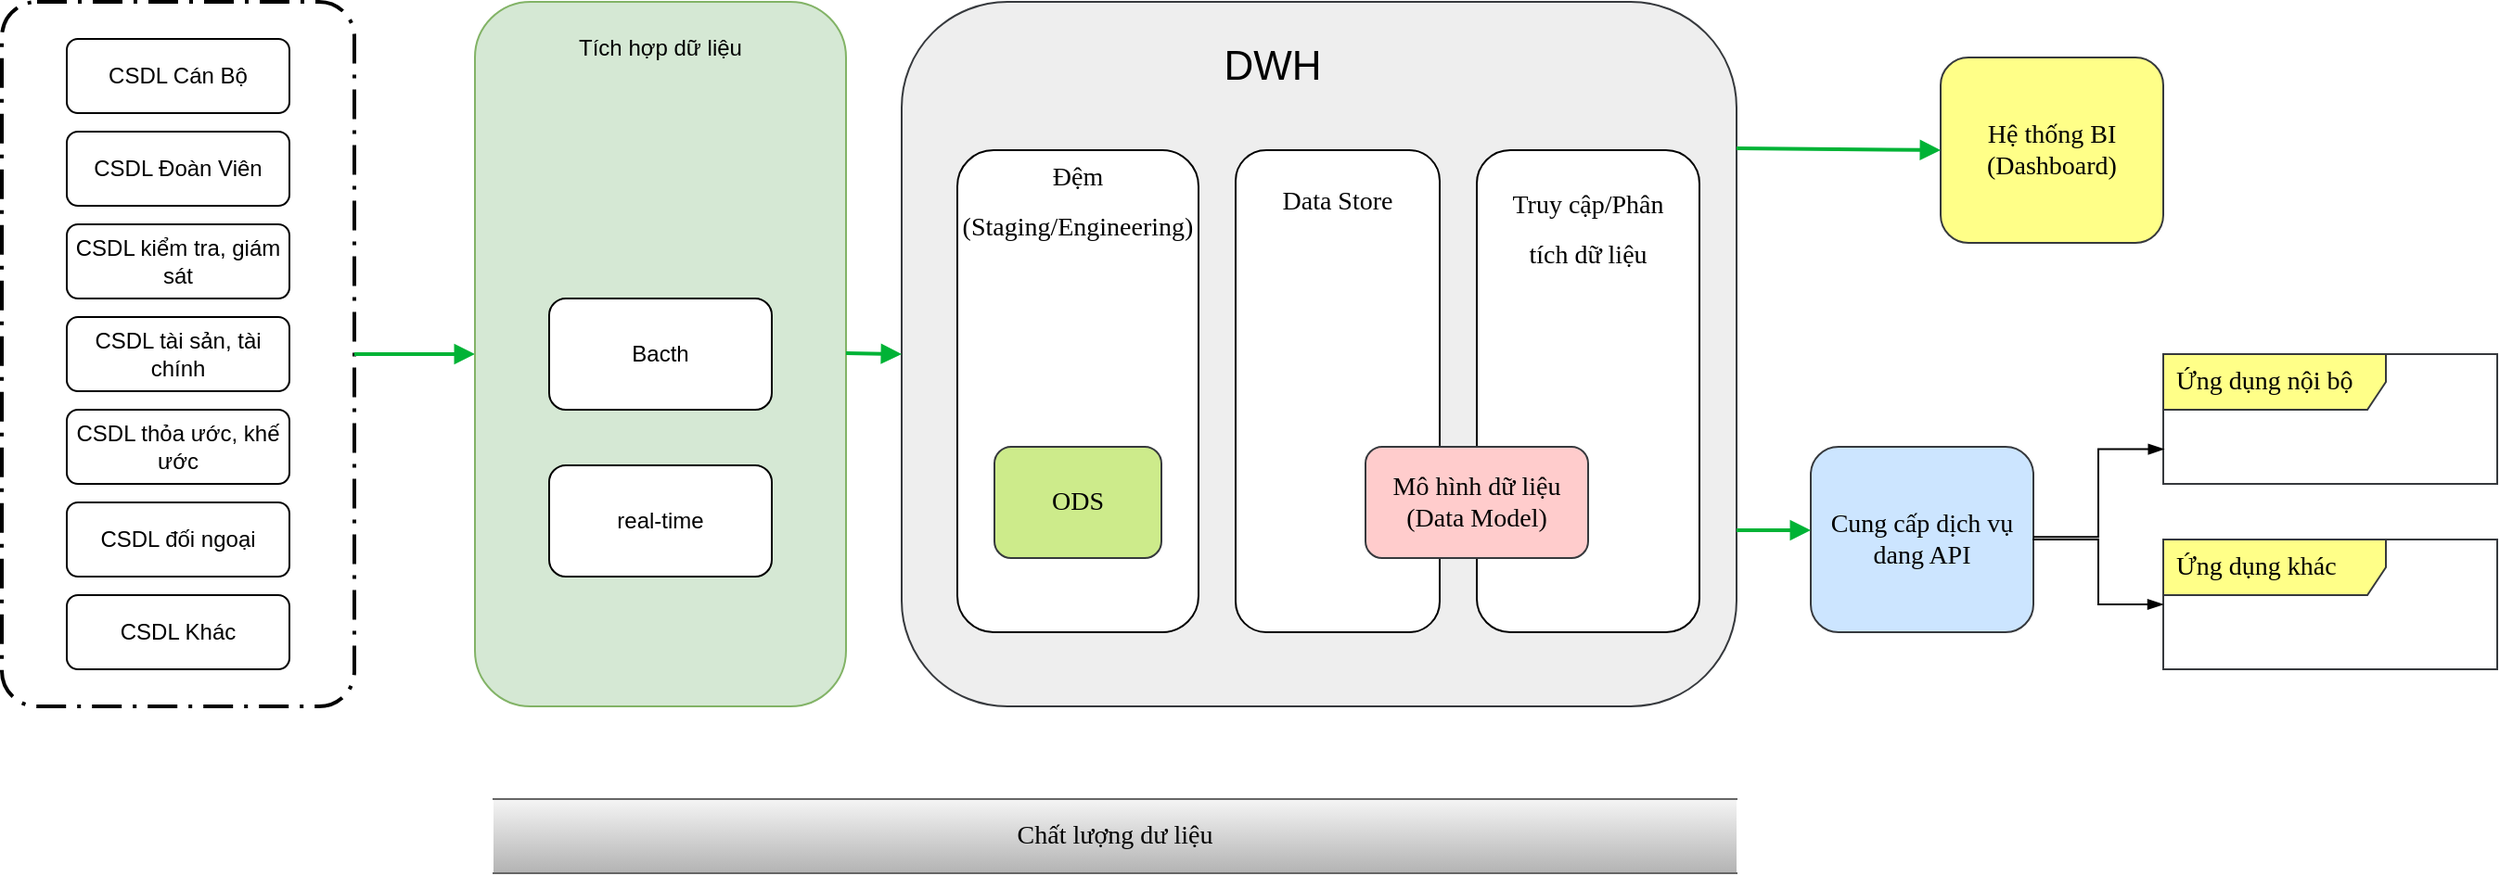 <mxfile version="17.4.1" type="github">
  <diagram id="6oYB8ZV8PaiqR3EdmOuZ" name="Page-1">
    <mxGraphModel dx="1483" dy="781" grid="1" gridSize="10" guides="1" tooltips="1" connect="1" arrows="1" fold="1" page="1" pageScale="1" pageWidth="850" pageHeight="1100" math="0" shadow="0">
      <root>
        <mxCell id="0" />
        <mxCell id="1" parent="0" />
        <mxCell id="sHoyXKJvxX7CLdXnehRB-6" value="CSDL Cán Bộ" style="rounded=1;whiteSpace=wrap;html=1;" vertex="1" parent="1">
          <mxGeometry x="70" y="300" width="120" height="40" as="geometry" />
        </mxCell>
        <mxCell id="sHoyXKJvxX7CLdXnehRB-7" value="CSDL Đoàn Viên" style="rounded=1;whiteSpace=wrap;html=1;" vertex="1" parent="1">
          <mxGeometry x="70" y="350" width="120" height="40" as="geometry" />
        </mxCell>
        <mxCell id="sHoyXKJvxX7CLdXnehRB-8" value="CSDL kiểm tra, giám sát" style="rounded=1;whiteSpace=wrap;html=1;" vertex="1" parent="1">
          <mxGeometry x="70" y="400" width="120" height="40" as="geometry" />
        </mxCell>
        <mxCell id="sHoyXKJvxX7CLdXnehRB-9" value="CSDL tài sản, tài chính" style="rounded=1;whiteSpace=wrap;html=1;" vertex="1" parent="1">
          <mxGeometry x="70" y="450" width="120" height="40" as="geometry" />
        </mxCell>
        <mxCell id="sHoyXKJvxX7CLdXnehRB-10" value="CSDL thỏa ước, khế ước" style="rounded=1;whiteSpace=wrap;html=1;" vertex="1" parent="1">
          <mxGeometry x="70" y="500" width="120" height="40" as="geometry" />
        </mxCell>
        <mxCell id="sHoyXKJvxX7CLdXnehRB-11" value="CSDL đối ngoại" style="rounded=1;whiteSpace=wrap;html=1;" vertex="1" parent="1">
          <mxGeometry x="70" y="550" width="120" height="40" as="geometry" />
        </mxCell>
        <mxCell id="sHoyXKJvxX7CLdXnehRB-12" value="CSDL Khác" style="rounded=1;whiteSpace=wrap;html=1;" vertex="1" parent="1">
          <mxGeometry x="70" y="600" width="120" height="40" as="geometry" />
        </mxCell>
        <mxCell id="sHoyXKJvxX7CLdXnehRB-15" value="" style="points=[[0.25,0,0],[0.5,0,0],[0.75,0,0],[1,0.25,0],[1,0.5,0],[1,0.75,0],[0.75,1,0],[0.5,1,0],[0.25,1,0],[0,0.75,0],[0,0.5,0],[0,0.25,0]];rounded=1;arcSize=10;dashed=1;strokeColor=#000000;fillColor=none;gradientColor=none;dashPattern=8 3 1 3;strokeWidth=2;" vertex="1" parent="1">
          <mxGeometry x="35" y="280" width="190" height="380" as="geometry" />
        </mxCell>
        <mxCell id="sHoyXKJvxX7CLdXnehRB-19" value="" style="edgeStyle=none;rounded=0;html=1;jettySize=auto;orthogonalLoop=1;strokeColor=#00B336;strokeWidth=2;fontColor=#000000;jumpStyle=none;endArrow=block;endFill=1;startArrow=none;" edge="1" parent="1" source="sHoyXKJvxX7CLdXnehRB-15">
          <mxGeometry width="100" relative="1" as="geometry">
            <mxPoint x="225" y="470" as="sourcePoint" />
            <mxPoint x="290" y="470" as="targetPoint" />
          </mxGeometry>
        </mxCell>
        <mxCell id="sHoyXKJvxX7CLdXnehRB-22" value="" style="rounded=1;whiteSpace=wrap;html=1;fillColor=#d5e8d4;strokeColor=#82b366;" vertex="1" parent="1">
          <mxGeometry x="290" y="280" width="200" height="380" as="geometry" />
        </mxCell>
        <mxCell id="sHoyXKJvxX7CLdXnehRB-24" value="Tích hợp dữ liệu" style="text;html=1;strokeColor=none;fillColor=none;align=center;verticalAlign=middle;whiteSpace=wrap;rounded=0;" vertex="1" parent="1">
          <mxGeometry x="310" y="290" width="160" height="30" as="geometry" />
        </mxCell>
        <mxCell id="sHoyXKJvxX7CLdXnehRB-25" value="Bacth" style="rounded=1;whiteSpace=wrap;html=1;" vertex="1" parent="1">
          <mxGeometry x="330" y="440" width="120" height="60" as="geometry" />
        </mxCell>
        <mxCell id="sHoyXKJvxX7CLdXnehRB-26" value="real-time" style="rounded=1;whiteSpace=wrap;html=1;" vertex="1" parent="1">
          <mxGeometry x="330" y="530" width="120" height="60" as="geometry" />
        </mxCell>
        <mxCell id="sHoyXKJvxX7CLdXnehRB-27" value="" style="rounded=1;whiteSpace=wrap;html=1;fillColor=#eeeeee;strokeColor=#36393d;" vertex="1" parent="1">
          <mxGeometry x="520" y="280" width="450" height="380" as="geometry" />
        </mxCell>
        <mxCell id="sHoyXKJvxX7CLdXnehRB-28" value="&lt;font style=&quot;font-size: 22px&quot;&gt;DWH&lt;/font&gt;" style="text;html=1;strokeColor=none;fillColor=none;align=center;verticalAlign=middle;whiteSpace=wrap;rounded=0;" vertex="1" parent="1">
          <mxGeometry x="540" y="300" width="360" height="30" as="geometry" />
        </mxCell>
        <mxCell id="sHoyXKJvxX7CLdXnehRB-29" value="" style="edgeStyle=none;rounded=0;html=1;jettySize=auto;orthogonalLoop=1;strokeColor=#00B336;strokeWidth=2;fontColor=#000000;jumpStyle=none;endArrow=block;endFill=1;startArrow=none;" edge="1" parent="1">
          <mxGeometry width="100" relative="1" as="geometry">
            <mxPoint x="490" y="469.5" as="sourcePoint" />
            <mxPoint x="520" y="470" as="targetPoint" />
          </mxGeometry>
        </mxCell>
        <mxCell id="sHoyXKJvxX7CLdXnehRB-30" value="" style="rounded=1;whiteSpace=wrap;html=1;fontSize=22;" vertex="1" parent="1">
          <mxGeometry x="550" y="360" width="130" height="260" as="geometry" />
        </mxCell>
        <mxCell id="sHoyXKJvxX7CLdXnehRB-31" value="&lt;font face=&quot;Times New Roman&quot; style=&quot;font-size: 14px&quot;&gt;Đệm (Staging/Engineering)&lt;/font&gt;" style="text;html=1;strokeColor=none;fillColor=none;align=center;verticalAlign=middle;whiteSpace=wrap;rounded=0;fontSize=22;" vertex="1" parent="1">
          <mxGeometry x="550" y="370" width="130" height="30" as="geometry" />
        </mxCell>
        <mxCell id="sHoyXKJvxX7CLdXnehRB-32" value="ODS" style="rounded=1;whiteSpace=wrap;html=1;fontFamily=Times New Roman;fontSize=14;fillColor=#cdeb8b;strokeColor=#36393d;" vertex="1" parent="1">
          <mxGeometry x="570" y="520" width="90" height="60" as="geometry" />
        </mxCell>
        <mxCell id="sHoyXKJvxX7CLdXnehRB-34" value="" style="rounded=1;whiteSpace=wrap;html=1;fontSize=22;" vertex="1" parent="1">
          <mxGeometry x="700" y="360" width="110" height="260" as="geometry" />
        </mxCell>
        <mxCell id="sHoyXKJvxX7CLdXnehRB-35" value="&lt;font face=&quot;Times New Roman&quot;&gt;&lt;span style=&quot;font-size: 14px&quot;&gt;Data Store&lt;/span&gt;&lt;/font&gt;" style="text;html=1;strokeColor=none;fillColor=none;align=center;verticalAlign=middle;whiteSpace=wrap;rounded=0;fontSize=22;" vertex="1" parent="1">
          <mxGeometry x="705" y="370" width="100" height="30" as="geometry" />
        </mxCell>
        <mxCell id="sHoyXKJvxX7CLdXnehRB-36" value="" style="rounded=1;whiteSpace=wrap;html=1;fontSize=22;" vertex="1" parent="1">
          <mxGeometry x="830" y="360" width="120" height="260" as="geometry" />
        </mxCell>
        <mxCell id="sHoyXKJvxX7CLdXnehRB-37" value="&lt;font face=&quot;Times New Roman&quot;&gt;&lt;span style=&quot;font-size: 14px&quot;&gt;Truy cập/Phân tích dữ liệu&lt;/span&gt;&lt;/font&gt;" style="text;html=1;strokeColor=none;fillColor=none;align=center;verticalAlign=middle;whiteSpace=wrap;rounded=0;fontSize=22;" vertex="1" parent="1">
          <mxGeometry x="840" y="370" width="100" height="60" as="geometry" />
        </mxCell>
        <mxCell id="sHoyXKJvxX7CLdXnehRB-38" value="Mô hình dữ liệu (Data Model)" style="rounded=1;whiteSpace=wrap;html=1;fontFamily=Times New Roman;fontSize=14;fillColor=#ffcccc;strokeColor=#36393d;" vertex="1" parent="1">
          <mxGeometry x="770" y="520" width="120" height="60" as="geometry" />
        </mxCell>
        <mxCell id="sHoyXKJvxX7CLdXnehRB-39" value="Hệ thống BI (Dashboard)" style="rounded=1;whiteSpace=wrap;html=1;fontFamily=Times New Roman;fontSize=14;fillColor=#ffff88;strokeColor=#36393d;" vertex="1" parent="1">
          <mxGeometry x="1080" y="310" width="120" height="100" as="geometry" />
        </mxCell>
        <mxCell id="sHoyXKJvxX7CLdXnehRB-40" value="" style="edgeStyle=none;rounded=0;html=1;jettySize=auto;orthogonalLoop=1;strokeColor=#00B336;strokeWidth=2;fontColor=#000000;jumpStyle=none;endArrow=block;endFill=1;startArrow=none;entryX=0;entryY=0.5;entryDx=0;entryDy=0;" edge="1" parent="1" target="sHoyXKJvxX7CLdXnehRB-39">
          <mxGeometry width="100" relative="1" as="geometry">
            <mxPoint x="970" y="359" as="sourcePoint" />
            <mxPoint x="1000" y="359.5" as="targetPoint" />
          </mxGeometry>
        </mxCell>
        <mxCell id="sHoyXKJvxX7CLdXnehRB-41" value="Cung cấp dịch vụ dang API" style="rounded=1;whiteSpace=wrap;html=1;fontFamily=Times New Roman;fontSize=14;fillColor=#cce5ff;strokeColor=#36393d;" vertex="1" parent="1">
          <mxGeometry x="1010" y="520" width="120" height="100" as="geometry" />
        </mxCell>
        <mxCell id="sHoyXKJvxX7CLdXnehRB-42" value="Ứng dụng nội bộ" style="shape=umlFrame;whiteSpace=wrap;html=1;width=120;height=30;boundedLbl=1;verticalAlign=middle;align=left;spacingLeft=5;fontFamily=Times New Roman;fontSize=14;fillColor=#ffff88;strokeColor=#36393d;" vertex="1" parent="1">
          <mxGeometry x="1200" y="470" width="180" height="70" as="geometry" />
        </mxCell>
        <mxCell id="sHoyXKJvxX7CLdXnehRB-43" value="Ứng dụng khác" style="shape=umlFrame;whiteSpace=wrap;html=1;width=120;height=30;boundedLbl=1;verticalAlign=middle;align=left;spacingLeft=5;fontFamily=Times New Roman;fontSize=14;fillColor=#ffff88;strokeColor=#36393d;" vertex="1" parent="1">
          <mxGeometry x="1200" y="570" width="180" height="70" as="geometry" />
        </mxCell>
        <mxCell id="sHoyXKJvxX7CLdXnehRB-44" value="" style="edgeStyle=none;rounded=0;html=1;jettySize=auto;orthogonalLoop=1;strokeColor=#00B336;strokeWidth=2;fontColor=#000000;jumpStyle=none;endArrow=block;endFill=1;startArrow=none;exitX=1;exitY=0.75;exitDx=0;exitDy=0;" edge="1" parent="1" source="sHoyXKJvxX7CLdXnehRB-27">
          <mxGeometry width="100" relative="1" as="geometry">
            <mxPoint x="980" y="570" as="sourcePoint" />
            <mxPoint x="1010" y="565" as="targetPoint" />
          </mxGeometry>
        </mxCell>
        <mxCell id="sHoyXKJvxX7CLdXnehRB-45" value="" style="edgeStyle=elbowEdgeStyle;fontSize=12;html=1;endArrow=blockThin;endFill=1;rounded=0;fontFamily=Times New Roman;entryX=0.002;entryY=0.733;entryDx=0;entryDy=0;entryPerimeter=0;" edge="1" parent="1">
          <mxGeometry width="160" relative="1" as="geometry">
            <mxPoint x="1130" y="568.57" as="sourcePoint" />
            <mxPoint x="1200.36" y="521.31" as="targetPoint" />
          </mxGeometry>
        </mxCell>
        <mxCell id="sHoyXKJvxX7CLdXnehRB-46" value="" style="edgeStyle=elbowEdgeStyle;fontSize=12;html=1;endArrow=blockThin;endFill=1;rounded=0;fontFamily=Times New Roman;" edge="1" parent="1" target="sHoyXKJvxX7CLdXnehRB-43">
          <mxGeometry width="160" relative="1" as="geometry">
            <mxPoint x="1129.64" y="570.0" as="sourcePoint" />
            <mxPoint x="1200.0" y="522.74" as="targetPoint" />
          </mxGeometry>
        </mxCell>
        <mxCell id="sHoyXKJvxX7CLdXnehRB-51" value="Chất lượng dư liệu" style="shape=partialRectangle;whiteSpace=wrap;html=1;left=0;right=0;fillColor=#f5f5f5;fontFamily=Times New Roman;fontSize=14;strokeColor=#666666;gradientColor=#b3b3b3;" vertex="1" parent="1">
          <mxGeometry x="300" y="710" width="670" height="40" as="geometry" />
        </mxCell>
      </root>
    </mxGraphModel>
  </diagram>
</mxfile>
